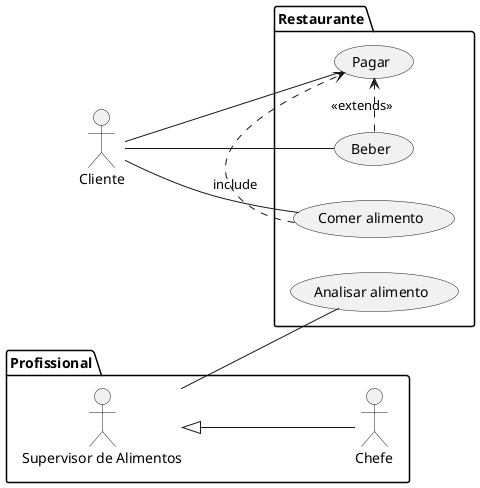 @startuml
left to right direction
actor Cliente as c
package Profissional {
actor "Supervisor de Alimentos" as sa
actor Chefe as ch
}
package Restaurante {
usecase "Comer alimento" as UC1
usecase "Pagar" as UC2
usecase "Beber" as UC3
usecase "Analisar alimento" as UC4
(UC1) .> (UC2) : include
(UC3) .> (UC2) : <<extends>>
}
sa -- UC4
c -- UC1
c -- UC2
c -- UC3
sa <|-- ch
@enduml